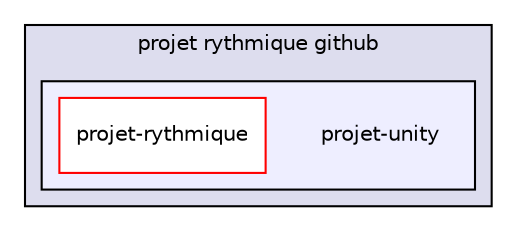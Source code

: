digraph "/Users/robin/Google Drive/Travail/S9/PRI/projet rythmique github/projet-unity" {
  compound=true
  node [ fontsize="10", fontname="Helvetica"];
  edge [ labelfontsize="10", labelfontname="Helvetica"];
  subgraph clusterdir_6303ef6c7c3d62abf806c8ebf60cd90a {
    graph [ bgcolor="#ddddee", pencolor="black", label="projet rythmique github" fontname="Helvetica", fontsize="10", URL="dir_6303ef6c7c3d62abf806c8ebf60cd90a.html"]
  subgraph clusterdir_58b1e9d2c3c232e3d1e53c09aa7daf85 {
    graph [ bgcolor="#eeeeff", pencolor="black", label="" URL="dir_58b1e9d2c3c232e3d1e53c09aa7daf85.html"];
    dir_58b1e9d2c3c232e3d1e53c09aa7daf85 [shape=plaintext label="projet-unity"];
    dir_fb4c4f66336c108cb3216927986aaf87 [shape=box label="projet-rythmique" color="red" fillcolor="white" style="filled" URL="dir_fb4c4f66336c108cb3216927986aaf87.html"];
  }
  }
}
